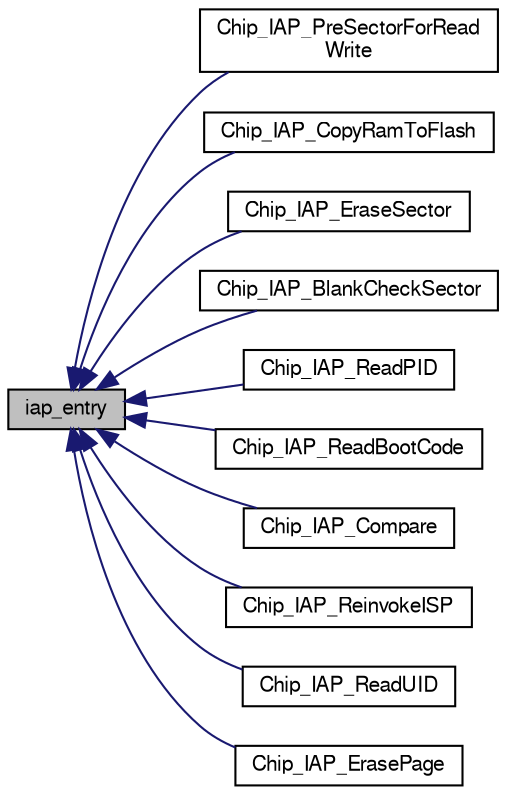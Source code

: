 digraph "iap_entry"
{
  edge [fontname="FreeSans",fontsize="10",labelfontname="FreeSans",labelfontsize="10"];
  node [fontname="FreeSans",fontsize="10",shape=record];
  rankdir="LR";
  Node1 [label="iap_entry",height=0.2,width=0.4,color="black", fillcolor="grey75", style="filled", fontcolor="black"];
  Node1 -> Node2 [dir="back",color="midnightblue",fontsize="10",style="solid"];
  Node2 [label="Chip_IAP_PreSectorForRead\lWrite",height=0.2,width=0.4,color="black", fillcolor="white", style="filled",URL="$group__COMMON__IAP.html#gac45b60745e55670c7fa806e2865625c4",tooltip="Prepare sector for write operation. "];
  Node1 -> Node3 [dir="back",color="midnightblue",fontsize="10",style="solid"];
  Node3 [label="Chip_IAP_CopyRamToFlash",height=0.2,width=0.4,color="black", fillcolor="white", style="filled",URL="$group__COMMON__IAP.html#ga71cb8cde86dc344b05219cdf1ecee638",tooltip="Copy RAM to flash. "];
  Node1 -> Node4 [dir="back",color="midnightblue",fontsize="10",style="solid"];
  Node4 [label="Chip_IAP_EraseSector",height=0.2,width=0.4,color="black", fillcolor="white", style="filled",URL="$group__COMMON__IAP.html#ga02dbb90a49e24dc449d45a66f03a4a2d",tooltip="Erase sector. "];
  Node1 -> Node5 [dir="back",color="midnightblue",fontsize="10",style="solid"];
  Node5 [label="Chip_IAP_BlankCheckSector",height=0.2,width=0.4,color="black", fillcolor="white", style="filled",URL="$group__COMMON__IAP.html#ga98c7e657a618cf004a8967112dae1a30",tooltip="Blank check a sector or multiples sector of on-chip flash memory. "];
  Node1 -> Node6 [dir="back",color="midnightblue",fontsize="10",style="solid"];
  Node6 [label="Chip_IAP_ReadPID",height=0.2,width=0.4,color="black", fillcolor="white", style="filled",URL="$group__COMMON__IAP.html#gaa4b90551649db0627dc195acfc834cbe",tooltip="Read part identification number. "];
  Node1 -> Node7 [dir="back",color="midnightblue",fontsize="10",style="solid"];
  Node7 [label="Chip_IAP_ReadBootCode",height=0.2,width=0.4,color="black", fillcolor="white", style="filled",URL="$group__COMMON__IAP.html#ga478acfa6d97211d4f43edfa8717dc066",tooltip="Read boot code version number. "];
  Node1 -> Node8 [dir="back",color="midnightblue",fontsize="10",style="solid"];
  Node8 [label="Chip_IAP_Compare",height=0.2,width=0.4,color="black", fillcolor="white", style="filled",URL="$group__COMMON__IAP.html#ga0f3983319210f99d1931f1e9fa762d9e",tooltip="Compare the memory contents at two locations. "];
  Node1 -> Node9 [dir="back",color="midnightblue",fontsize="10",style="solid"];
  Node9 [label="Chip_IAP_ReinvokeISP",height=0.2,width=0.4,color="black", fillcolor="white", style="filled",URL="$group__COMMON__IAP.html#ga91a6ef5cac3a052f637cf0b5d7d31d53",tooltip="IAP reinvoke ISP to invoke the bootloader in ISP mode. "];
  Node1 -> Node10 [dir="back",color="midnightblue",fontsize="10",style="solid"];
  Node10 [label="Chip_IAP_ReadUID",height=0.2,width=0.4,color="black", fillcolor="white", style="filled",URL="$group__COMMON__IAP.html#ga2835e129423f1ce0628004a8adf00773",tooltip="Read the unique ID. "];
  Node1 -> Node11 [dir="back",color="midnightblue",fontsize="10",style="solid"];
  Node11 [label="Chip_IAP_ErasePage",height=0.2,width=0.4,color="black", fillcolor="white", style="filled",URL="$group__COMMON__IAP.html#ga95ca28fb39884184657054e134671f95",tooltip="Erase a page or multiple papers of on-chip flash memory. "];
}
